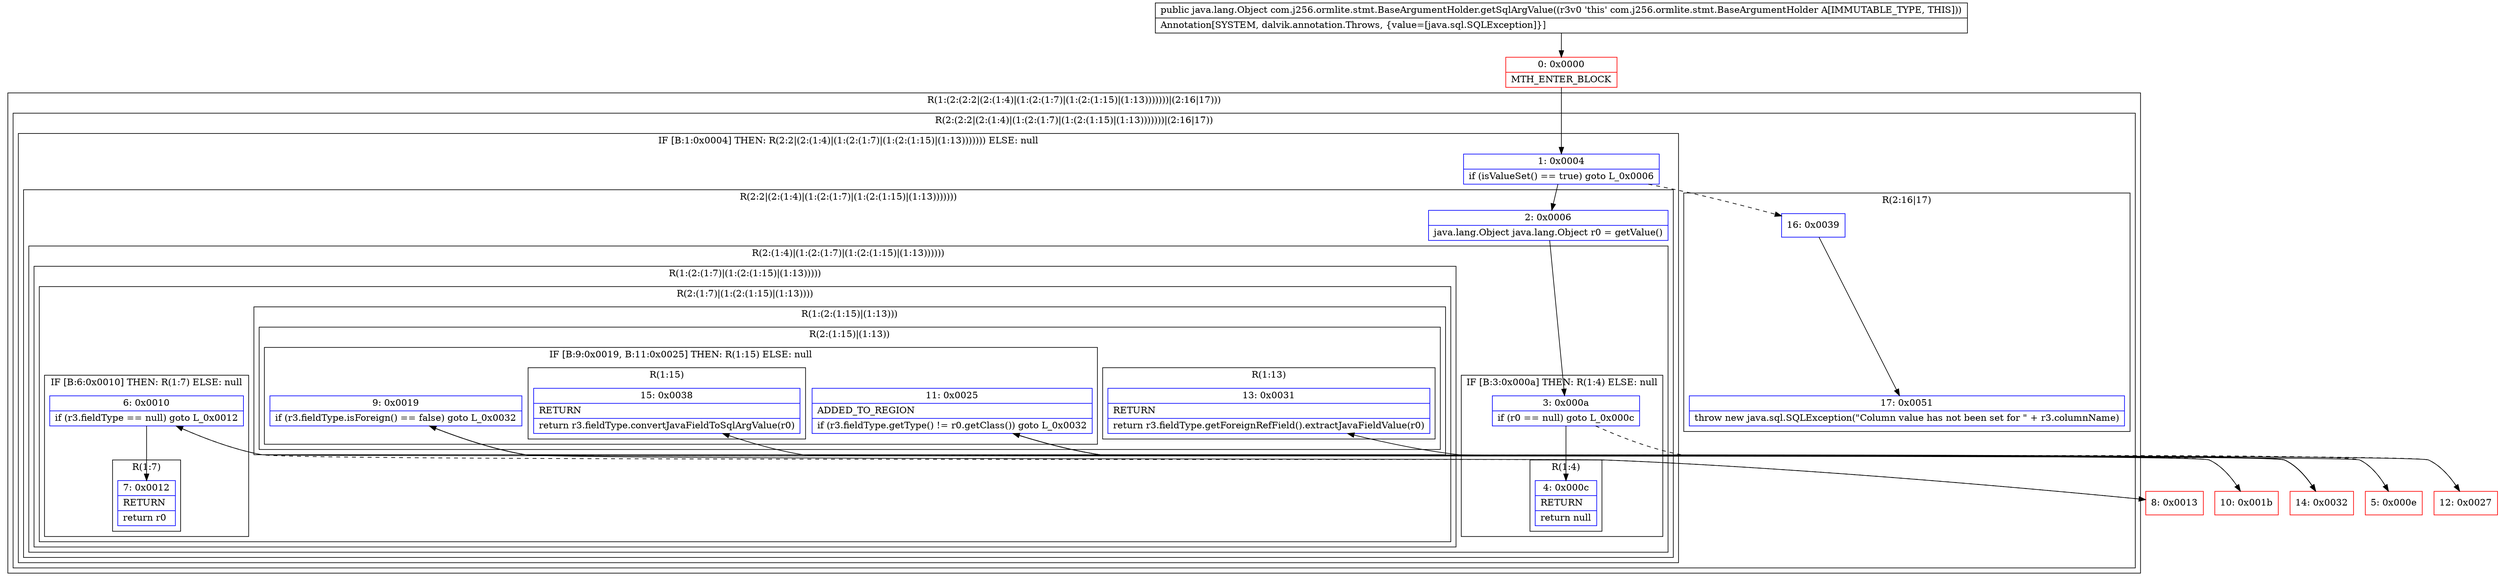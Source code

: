 digraph "CFG forcom.j256.ormlite.stmt.BaseArgumentHolder.getSqlArgValue()Ljava\/lang\/Object;" {
subgraph cluster_Region_1216694046 {
label = "R(1:(2:(2:2|(2:(1:4)|(1:(2:(1:7)|(1:(2:(1:15)|(1:13)))))))|(2:16|17)))";
node [shape=record,color=blue];
subgraph cluster_Region_449058879 {
label = "R(2:(2:2|(2:(1:4)|(1:(2:(1:7)|(1:(2:(1:15)|(1:13)))))))|(2:16|17))";
node [shape=record,color=blue];
subgraph cluster_IfRegion_434226391 {
label = "IF [B:1:0x0004] THEN: R(2:2|(2:(1:4)|(1:(2:(1:7)|(1:(2:(1:15)|(1:13))))))) ELSE: null";
node [shape=record,color=blue];
Node_1 [shape=record,label="{1\:\ 0x0004|if (isValueSet() == true) goto L_0x0006\l}"];
subgraph cluster_Region_558686286 {
label = "R(2:2|(2:(1:4)|(1:(2:(1:7)|(1:(2:(1:15)|(1:13)))))))";
node [shape=record,color=blue];
Node_2 [shape=record,label="{2\:\ 0x0006|java.lang.Object java.lang.Object r0 = getValue()\l}"];
subgraph cluster_Region_1041296265 {
label = "R(2:(1:4)|(1:(2:(1:7)|(1:(2:(1:15)|(1:13))))))";
node [shape=record,color=blue];
subgraph cluster_IfRegion_483036885 {
label = "IF [B:3:0x000a] THEN: R(1:4) ELSE: null";
node [shape=record,color=blue];
Node_3 [shape=record,label="{3\:\ 0x000a|if (r0 == null) goto L_0x000c\l}"];
subgraph cluster_Region_1548740322 {
label = "R(1:4)";
node [shape=record,color=blue];
Node_4 [shape=record,label="{4\:\ 0x000c|RETURN\l|return null\l}"];
}
}
subgraph cluster_Region_1727010996 {
label = "R(1:(2:(1:7)|(1:(2:(1:15)|(1:13)))))";
node [shape=record,color=blue];
subgraph cluster_Region_1906356161 {
label = "R(2:(1:7)|(1:(2:(1:15)|(1:13))))";
node [shape=record,color=blue];
subgraph cluster_IfRegion_1213554399 {
label = "IF [B:6:0x0010] THEN: R(1:7) ELSE: null";
node [shape=record,color=blue];
Node_6 [shape=record,label="{6\:\ 0x0010|if (r3.fieldType == null) goto L_0x0012\l}"];
subgraph cluster_Region_347403777 {
label = "R(1:7)";
node [shape=record,color=blue];
Node_7 [shape=record,label="{7\:\ 0x0012|RETURN\l|return r0\l}"];
}
}
subgraph cluster_Region_1804523969 {
label = "R(1:(2:(1:15)|(1:13)))";
node [shape=record,color=blue];
subgraph cluster_Region_224217532 {
label = "R(2:(1:15)|(1:13))";
node [shape=record,color=blue];
subgraph cluster_IfRegion_2104181848 {
label = "IF [B:9:0x0019, B:11:0x0025] THEN: R(1:15) ELSE: null";
node [shape=record,color=blue];
Node_9 [shape=record,label="{9\:\ 0x0019|if (r3.fieldType.isForeign() == false) goto L_0x0032\l}"];
Node_11 [shape=record,label="{11\:\ 0x0025|ADDED_TO_REGION\l|if (r3.fieldType.getType() != r0.getClass()) goto L_0x0032\l}"];
subgraph cluster_Region_1004770603 {
label = "R(1:15)";
node [shape=record,color=blue];
Node_15 [shape=record,label="{15\:\ 0x0038|RETURN\l|return r3.fieldType.convertJavaFieldToSqlArgValue(r0)\l}"];
}
}
subgraph cluster_Region_1939282084 {
label = "R(1:13)";
node [shape=record,color=blue];
Node_13 [shape=record,label="{13\:\ 0x0031|RETURN\l|return r3.fieldType.getForeignRefField().extractJavaFieldValue(r0)\l}"];
}
}
}
}
}
}
}
}
subgraph cluster_Region_2037854577 {
label = "R(2:16|17)";
node [shape=record,color=blue];
Node_16 [shape=record,label="{16\:\ 0x0039}"];
Node_17 [shape=record,label="{17\:\ 0x0051|throw new java.sql.SQLException(\"Column value has not been set for \" + r3.columnName)\l}"];
}
}
}
Node_0 [shape=record,color=red,label="{0\:\ 0x0000|MTH_ENTER_BLOCK\l}"];
Node_5 [shape=record,color=red,label="{5\:\ 0x000e}"];
Node_8 [shape=record,color=red,label="{8\:\ 0x0013}"];
Node_10 [shape=record,color=red,label="{10\:\ 0x001b}"];
Node_12 [shape=record,color=red,label="{12\:\ 0x0027}"];
Node_14 [shape=record,color=red,label="{14\:\ 0x0032}"];
MethodNode[shape=record,label="{public java.lang.Object com.j256.ormlite.stmt.BaseArgumentHolder.getSqlArgValue((r3v0 'this' com.j256.ormlite.stmt.BaseArgumentHolder A[IMMUTABLE_TYPE, THIS]))  | Annotation[SYSTEM, dalvik.annotation.Throws, \{value=[java.sql.SQLException]\}]\l}"];
MethodNode -> Node_0;
Node_1 -> Node_2;
Node_1 -> Node_16[style=dashed];
Node_2 -> Node_3;
Node_3 -> Node_4;
Node_3 -> Node_5[style=dashed];
Node_6 -> Node_7;
Node_6 -> Node_8[style=dashed];
Node_9 -> Node_10[style=dashed];
Node_9 -> Node_14;
Node_11 -> Node_12[style=dashed];
Node_11 -> Node_14;
Node_16 -> Node_17;
Node_0 -> Node_1;
Node_5 -> Node_6;
Node_8 -> Node_9;
Node_10 -> Node_11;
Node_12 -> Node_13;
Node_14 -> Node_15;
}

